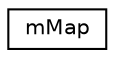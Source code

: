 digraph "Graphical Class Hierarchy"
{
 // LATEX_PDF_SIZE
  edge [fontname="Helvetica",fontsize="10",labelfontname="Helvetica",labelfontsize="10"];
  node [fontname="Helvetica",fontsize="10",shape=record];
  rankdir="LR";
  Node0 [label="mMap",height=0.2,width=0.4,color="black", fillcolor="white", style="filled",URL="$structmMap.html",tooltip=" "];
}
